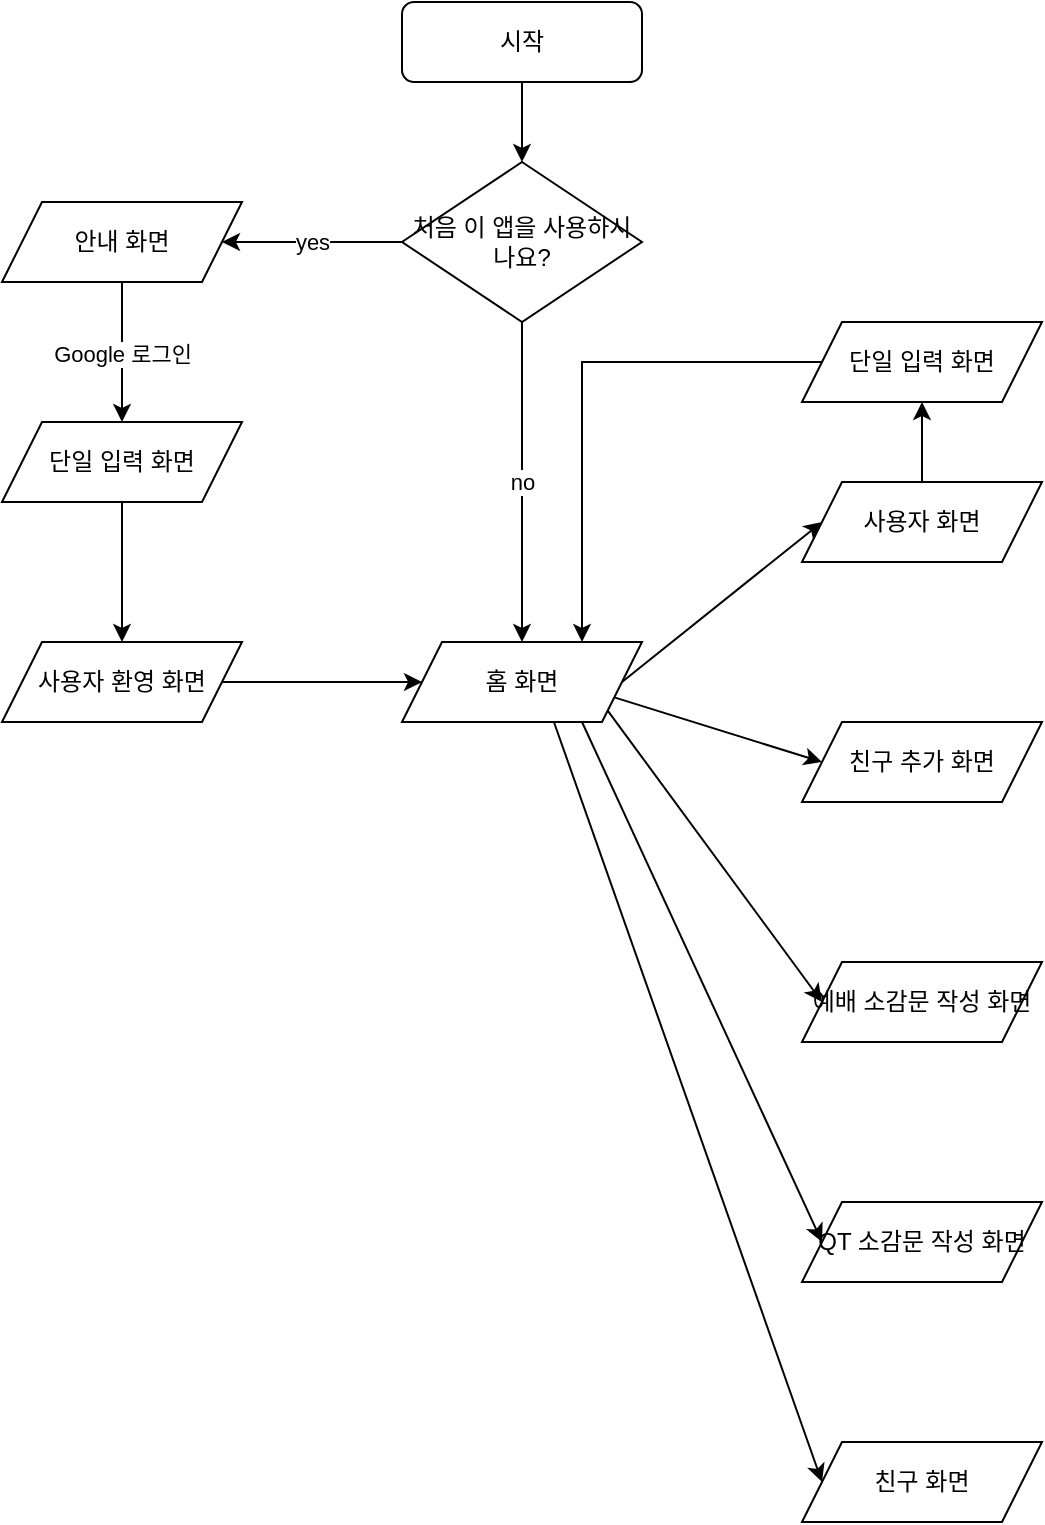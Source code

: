 <mxfile version="20.2.3" type="github">
  <diagram id="6wTpcOBEgMskakPql6pq" name="페이지-1">
    <mxGraphModel dx="832" dy="2823" grid="1" gridSize="10" guides="1" tooltips="1" connect="1" arrows="1" fold="1" page="1" pageScale="1" pageWidth="827" pageHeight="1169" math="0" shadow="0">
      <root>
        <mxCell id="0" />
        <mxCell id="1" parent="0" />
        <mxCell id="M2ukLGfqKco06slwp_Tj-1" value="시작" style="rounded=1;whiteSpace=wrap;html=1;" parent="1" vertex="1">
          <mxGeometry x="354" y="-2160" width="120" height="40" as="geometry" />
        </mxCell>
        <mxCell id="M2ukLGfqKco06slwp_Tj-2" value="처음 이 앱을 사용하시나요?" style="rhombus;whiteSpace=wrap;html=1;" parent="1" vertex="1">
          <mxGeometry x="354" y="-2080" width="120" height="80" as="geometry" />
        </mxCell>
        <mxCell id="M2ukLGfqKco06slwp_Tj-3" value="" style="endArrow=classic;html=1;rounded=0;entryX=0.5;entryY=0;entryDx=0;entryDy=0;exitX=0.5;exitY=1;exitDx=0;exitDy=0;" parent="1" source="M2ukLGfqKco06slwp_Tj-1" target="M2ukLGfqKco06slwp_Tj-2" edge="1">
          <mxGeometry width="50" height="50" relative="1" as="geometry">
            <mxPoint x="774" y="-2140" as="sourcePoint" />
            <mxPoint x="464" y="-2070" as="targetPoint" />
          </mxGeometry>
        </mxCell>
        <mxCell id="M2ukLGfqKco06slwp_Tj-5" value="yes" style="endArrow=classic;html=1;rounded=0;exitX=0;exitY=0.5;exitDx=0;exitDy=0;entryX=1;entryY=0.5;entryDx=0;entryDy=0;" parent="1" source="M2ukLGfqKco06slwp_Tj-2" target="M2ukLGfqKco06slwp_Tj-6" edge="1">
          <mxGeometry width="50" height="50" relative="1" as="geometry">
            <mxPoint x="414" y="-2020" as="sourcePoint" />
            <mxPoint x="314" y="-2040" as="targetPoint" />
            <Array as="points" />
          </mxGeometry>
        </mxCell>
        <mxCell id="M2ukLGfqKco06slwp_Tj-6" value="안내 화면" style="shape=parallelogram;perimeter=parallelogramPerimeter;whiteSpace=wrap;html=1;fixedSize=1;" parent="1" vertex="1">
          <mxGeometry x="154" y="-2060" width="120" height="40" as="geometry" />
        </mxCell>
        <mxCell id="M2ukLGfqKco06slwp_Tj-8" value="" style="endArrow=classic;html=1;rounded=0;exitX=0.5;exitY=1;exitDx=0;exitDy=0;entryX=0.5;entryY=0;entryDx=0;entryDy=0;" parent="1" source="M2ukLGfqKco06slwp_Tj-6" target="M2ukLGfqKco06slwp_Tj-9" edge="1">
          <mxGeometry width="50" height="50" relative="1" as="geometry">
            <mxPoint x="224" y="-1990" as="sourcePoint" />
            <mxPoint x="204" y="-1980" as="targetPoint" />
            <Array as="points" />
          </mxGeometry>
        </mxCell>
        <mxCell id="M2ukLGfqKco06slwp_Tj-11" value="Google 로그인" style="edgeLabel;html=1;align=center;verticalAlign=middle;resizable=0;points=[];" parent="M2ukLGfqKco06slwp_Tj-8" vertex="1" connectable="0">
          <mxGeometry x="0.058" relative="1" as="geometry">
            <mxPoint y="-1" as="offset" />
          </mxGeometry>
        </mxCell>
        <mxCell id="M2ukLGfqKco06slwp_Tj-9" value="단일 입력 화면" style="shape=parallelogram;perimeter=parallelogramPerimeter;whiteSpace=wrap;html=1;fixedSize=1;" parent="1" vertex="1">
          <mxGeometry x="154" y="-1950" width="120" height="40" as="geometry" />
        </mxCell>
        <mxCell id="M2ukLGfqKco06slwp_Tj-12" value="홈 화면" style="shape=parallelogram;perimeter=parallelogramPerimeter;whiteSpace=wrap;html=1;fixedSize=1;" parent="1" vertex="1">
          <mxGeometry x="354" y="-1840" width="120" height="40" as="geometry" />
        </mxCell>
        <mxCell id="M2ukLGfqKco06slwp_Tj-13" value="" style="endArrow=classic;html=1;rounded=0;exitX=0.5;exitY=1;exitDx=0;exitDy=0;entryX=0.5;entryY=0;entryDx=0;entryDy=0;" parent="1" source="M2ukLGfqKco06slwp_Tj-9" target="M2ukLGfqKco06slwp_Tj-26" edge="1">
          <mxGeometry width="50" height="50" relative="1" as="geometry">
            <mxPoint x="230" y="-1796.747" as="sourcePoint" />
            <mxPoint x="280" y="-1840" as="targetPoint" />
            <Array as="points" />
          </mxGeometry>
        </mxCell>
        <mxCell id="M2ukLGfqKco06slwp_Tj-15" value="no" style="endArrow=classic;html=1;rounded=0;exitX=0.5;exitY=1;exitDx=0;exitDy=0;entryX=0.5;entryY=0;entryDx=0;entryDy=0;" parent="1" source="M2ukLGfqKco06slwp_Tj-2" target="M2ukLGfqKco06slwp_Tj-12" edge="1">
          <mxGeometry width="50" height="50" relative="1" as="geometry">
            <mxPoint x="304" y="-1990" as="sourcePoint" />
            <mxPoint x="414" y="-1960" as="targetPoint" />
            <Array as="points" />
          </mxGeometry>
        </mxCell>
        <mxCell id="M2ukLGfqKco06slwp_Tj-33" style="edgeStyle=orthogonalEdgeStyle;rounded=0;orthogonalLoop=1;jettySize=auto;html=1;entryX=0.75;entryY=0;entryDx=0;entryDy=0;exitX=0;exitY=0.5;exitDx=0;exitDy=0;" parent="1" source="M2ukLGfqKco06slwp_Tj-30" target="M2ukLGfqKco06slwp_Tj-12" edge="1">
          <mxGeometry relative="1" as="geometry">
            <mxPoint x="750" y="-2060" as="sourcePoint" />
            <Array as="points">
              <mxPoint x="444" y="-1980" />
            </Array>
          </mxGeometry>
        </mxCell>
        <mxCell id="M2ukLGfqKco06slwp_Tj-16" value="사용자 화면" style="shape=parallelogram;perimeter=parallelogramPerimeter;whiteSpace=wrap;html=1;fixedSize=1;" parent="1" vertex="1">
          <mxGeometry x="554" y="-1920" width="120" height="40" as="geometry" />
        </mxCell>
        <mxCell id="M2ukLGfqKco06slwp_Tj-17" value="" style="endArrow=classic;html=1;rounded=0;entryX=0;entryY=0.5;entryDx=0;entryDy=0;exitX=1;exitY=0.5;exitDx=0;exitDy=0;" parent="1" source="M2ukLGfqKco06slwp_Tj-12" target="M2ukLGfqKco06slwp_Tj-16" edge="1">
          <mxGeometry width="50" height="50" relative="1" as="geometry">
            <mxPoint x="444" y="-1830" as="sourcePoint" />
            <mxPoint x="464" y="-1870" as="targetPoint" />
          </mxGeometry>
        </mxCell>
        <mxCell id="M2ukLGfqKco06slwp_Tj-18" value="친구 화면" style="shape=parallelogram;perimeter=parallelogramPerimeter;whiteSpace=wrap;html=1;fixedSize=1;" parent="1" vertex="1">
          <mxGeometry x="554" y="-1440" width="120" height="40" as="geometry" />
        </mxCell>
        <mxCell id="M2ukLGfqKco06slwp_Tj-19" value="" style="endArrow=classic;html=1;rounded=0;entryX=0;entryY=0.5;entryDx=0;entryDy=0;exitX=0.633;exitY=1;exitDx=0;exitDy=0;exitPerimeter=0;" parent="1" target="M2ukLGfqKco06slwp_Tj-18" edge="1" source="M2ukLGfqKco06slwp_Tj-12">
          <mxGeometry width="50" height="50" relative="1" as="geometry">
            <mxPoint x="464" y="-1900" as="sourcePoint" />
            <mxPoint x="504" y="-1830" as="targetPoint" />
          </mxGeometry>
        </mxCell>
        <mxCell id="M2ukLGfqKco06slwp_Tj-20" value="친구 추가 화면" style="shape=parallelogram;perimeter=parallelogramPerimeter;whiteSpace=wrap;html=1;fixedSize=1;" parent="1" vertex="1">
          <mxGeometry x="554" y="-1800" width="120" height="40" as="geometry" />
        </mxCell>
        <mxCell id="M2ukLGfqKco06slwp_Tj-21" value="" style="endArrow=classic;html=1;rounded=0;entryX=0;entryY=0.5;entryDx=0;entryDy=0;exitX=1;exitY=0.75;exitDx=0;exitDy=0;" parent="1" target="M2ukLGfqKco06slwp_Tj-20" edge="1" source="M2ukLGfqKco06slwp_Tj-12">
          <mxGeometry width="50" height="50" relative="1" as="geometry">
            <mxPoint x="464" y="-1900" as="sourcePoint" />
            <mxPoint x="574" y="-1820" as="targetPoint" />
          </mxGeometry>
        </mxCell>
        <mxCell id="M2ukLGfqKco06slwp_Tj-22" value="예배 소감문 작성 화면" style="shape=parallelogram;perimeter=parallelogramPerimeter;whiteSpace=wrap;html=1;fixedSize=1;" parent="1" vertex="1">
          <mxGeometry x="554" y="-1680" width="120" height="40" as="geometry" />
        </mxCell>
        <mxCell id="M2ukLGfqKco06slwp_Tj-23" value="" style="endArrow=classic;html=1;rounded=0;entryX=0;entryY=0.5;entryDx=0;entryDy=0;exitX=1;exitY=1;exitDx=0;exitDy=0;" parent="1" target="M2ukLGfqKco06slwp_Tj-22" edge="1" source="M2ukLGfqKco06slwp_Tj-12">
          <mxGeometry width="50" height="50" relative="1" as="geometry">
            <mxPoint x="464" y="-1900" as="sourcePoint" />
            <mxPoint x="604" y="-1780" as="targetPoint" />
          </mxGeometry>
        </mxCell>
        <mxCell id="M2ukLGfqKco06slwp_Tj-24" value="QT 소감문 작성 화면" style="shape=parallelogram;perimeter=parallelogramPerimeter;whiteSpace=wrap;html=1;fixedSize=1;" parent="1" vertex="1">
          <mxGeometry x="554" y="-1560" width="120" height="40" as="geometry" />
        </mxCell>
        <mxCell id="M2ukLGfqKco06slwp_Tj-25" value="" style="endArrow=classic;html=1;rounded=0;entryX=0;entryY=0.5;entryDx=0;entryDy=0;exitX=0.75;exitY=1;exitDx=0;exitDy=0;" parent="1" target="M2ukLGfqKco06slwp_Tj-24" edge="1" source="M2ukLGfqKco06slwp_Tj-12">
          <mxGeometry width="50" height="50" relative="1" as="geometry">
            <mxPoint x="464" y="-1900" as="sourcePoint" />
            <mxPoint x="604" y="-1880" as="targetPoint" />
          </mxGeometry>
        </mxCell>
        <mxCell id="M2ukLGfqKco06slwp_Tj-26" value="사용자 환영 화면" style="shape=parallelogram;perimeter=parallelogramPerimeter;whiteSpace=wrap;html=1;fixedSize=1;" parent="1" vertex="1">
          <mxGeometry x="154" y="-1840" width="120" height="40" as="geometry" />
        </mxCell>
        <mxCell id="M2ukLGfqKco06slwp_Tj-29" value="" style="endArrow=classic;html=1;rounded=0;exitX=1;exitY=0.5;exitDx=0;exitDy=0;entryX=0;entryY=0.5;entryDx=0;entryDy=0;" parent="1" source="M2ukLGfqKco06slwp_Tj-26" target="M2ukLGfqKco06slwp_Tj-12" edge="1">
          <mxGeometry width="50" height="50" relative="1" as="geometry">
            <mxPoint x="100" y="-1860" as="sourcePoint" />
            <mxPoint x="150" y="-1910" as="targetPoint" />
          </mxGeometry>
        </mxCell>
        <mxCell id="M2ukLGfqKco06slwp_Tj-30" value="단일 입력 화면" style="shape=parallelogram;perimeter=parallelogramPerimeter;whiteSpace=wrap;html=1;fixedSize=1;" parent="1" vertex="1">
          <mxGeometry x="554" y="-2000" width="120" height="40" as="geometry" />
        </mxCell>
        <mxCell id="M2ukLGfqKco06slwp_Tj-31" value="" style="endArrow=classic;html=1;rounded=0;entryX=0.5;entryY=1;entryDx=0;entryDy=0;exitX=0.5;exitY=0;exitDx=0;exitDy=0;" parent="1" source="M2ukLGfqKco06slwp_Tj-16" target="M2ukLGfqKco06slwp_Tj-30" edge="1">
          <mxGeometry width="50" height="50" relative="1" as="geometry">
            <mxPoint x="620" y="-1920" as="sourcePoint" />
            <mxPoint x="690" y="-1900" as="targetPoint" />
          </mxGeometry>
        </mxCell>
      </root>
    </mxGraphModel>
  </diagram>
</mxfile>
